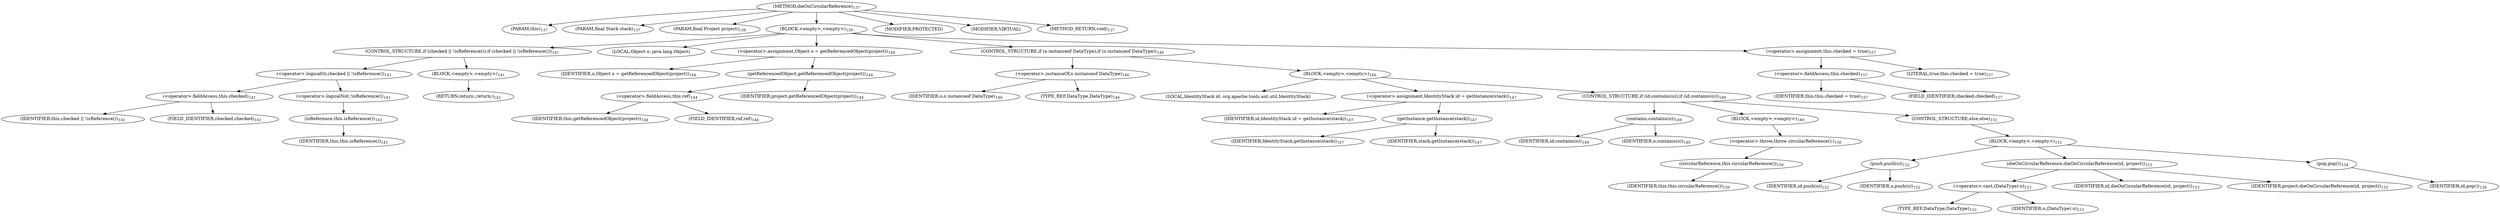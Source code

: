 digraph "dieOnCircularReference" {  
"143" [label = <(METHOD,dieOnCircularReference)<SUB>137</SUB>> ]
"16" [label = <(PARAM,this)<SUB>137</SUB>> ]
"144" [label = <(PARAM,final Stack stack)<SUB>137</SUB>> ]
"145" [label = <(PARAM,final Project project)<SUB>138</SUB>> ]
"146" [label = <(BLOCK,&lt;empty&gt;,&lt;empty&gt;)<SUB>139</SUB>> ]
"147" [label = <(CONTROL_STRUCTURE,if (checked || !isReference()),if (checked || !isReference()))<SUB>141</SUB>> ]
"148" [label = <(&lt;operator&gt;.logicalOr,checked || !isReference())<SUB>141</SUB>> ]
"149" [label = <(&lt;operator&gt;.fieldAccess,this.checked)<SUB>141</SUB>> ]
"150" [label = <(IDENTIFIER,this,checked || !isReference())<SUB>141</SUB>> ]
"151" [label = <(FIELD_IDENTIFIER,checked,checked)<SUB>141</SUB>> ]
"152" [label = <(&lt;operator&gt;.logicalNot,!isReference())<SUB>141</SUB>> ]
"153" [label = <(isReference,this.isReference())<SUB>141</SUB>> ]
"15" [label = <(IDENTIFIER,this,this.isReference())<SUB>141</SUB>> ]
"154" [label = <(BLOCK,&lt;empty&gt;,&lt;empty&gt;)<SUB>141</SUB>> ]
"155" [label = <(RETURN,return;,return;)<SUB>142</SUB>> ]
"156" [label = <(LOCAL,Object o: java.lang.Object)> ]
"157" [label = <(&lt;operator&gt;.assignment,Object o = getReferencedObject(project))<SUB>144</SUB>> ]
"158" [label = <(IDENTIFIER,o,Object o = getReferencedObject(project))<SUB>144</SUB>> ]
"159" [label = <(getReferencedObject,getReferencedObject(project))<SUB>144</SUB>> ]
"160" [label = <(&lt;operator&gt;.fieldAccess,this.ref)<SUB>144</SUB>> ]
"161" [label = <(IDENTIFIER,this,getReferencedObject(project))<SUB>144</SUB>> ]
"162" [label = <(FIELD_IDENTIFIER,ref,ref)<SUB>144</SUB>> ]
"163" [label = <(IDENTIFIER,project,getReferencedObject(project))<SUB>144</SUB>> ]
"164" [label = <(CONTROL_STRUCTURE,if (o instanceof DataType),if (o instanceof DataType))<SUB>146</SUB>> ]
"165" [label = <(&lt;operator&gt;.instanceOf,o instanceof DataType)<SUB>146</SUB>> ]
"166" [label = <(IDENTIFIER,o,o instanceof DataType)<SUB>146</SUB>> ]
"167" [label = <(TYPE_REF,DataType,DataType)<SUB>146</SUB>> ]
"168" [label = <(BLOCK,&lt;empty&gt;,&lt;empty&gt;)<SUB>146</SUB>> ]
"169" [label = <(LOCAL,IdentityStack id: org.apache.tools.ant.util.IdentityStack)> ]
"170" [label = <(&lt;operator&gt;.assignment,IdentityStack id = getInstance(stack))<SUB>147</SUB>> ]
"171" [label = <(IDENTIFIER,id,IdentityStack id = getInstance(stack))<SUB>147</SUB>> ]
"172" [label = <(getInstance,getInstance(stack))<SUB>147</SUB>> ]
"173" [label = <(IDENTIFIER,IdentityStack,getInstance(stack))<SUB>147</SUB>> ]
"174" [label = <(IDENTIFIER,stack,getInstance(stack))<SUB>147</SUB>> ]
"175" [label = <(CONTROL_STRUCTURE,if (id.contains(o)),if (id.contains(o)))<SUB>149</SUB>> ]
"176" [label = <(contains,contains(o))<SUB>149</SUB>> ]
"177" [label = <(IDENTIFIER,id,contains(o))<SUB>149</SUB>> ]
"178" [label = <(IDENTIFIER,o,contains(o))<SUB>149</SUB>> ]
"179" [label = <(BLOCK,&lt;empty&gt;,&lt;empty&gt;)<SUB>149</SUB>> ]
"180" [label = <(&lt;operator&gt;.throw,throw circularReference();)<SUB>150</SUB>> ]
"181" [label = <(circularReference,this.circularReference())<SUB>150</SUB>> ]
"17" [label = <(IDENTIFIER,this,this.circularReference())<SUB>150</SUB>> ]
"182" [label = <(CONTROL_STRUCTURE,else,else)<SUB>151</SUB>> ]
"183" [label = <(BLOCK,&lt;empty&gt;,&lt;empty&gt;)<SUB>151</SUB>> ]
"184" [label = <(push,push(o))<SUB>152</SUB>> ]
"185" [label = <(IDENTIFIER,id,push(o))<SUB>152</SUB>> ]
"186" [label = <(IDENTIFIER,o,push(o))<SUB>152</SUB>> ]
"187" [label = <(dieOnCircularReference,dieOnCircularReference(id, project))<SUB>153</SUB>> ]
"188" [label = <(&lt;operator&gt;.cast,(DataType) o)<SUB>153</SUB>> ]
"189" [label = <(TYPE_REF,DataType,DataType)<SUB>153</SUB>> ]
"190" [label = <(IDENTIFIER,o,(DataType) o)<SUB>153</SUB>> ]
"191" [label = <(IDENTIFIER,id,dieOnCircularReference(id, project))<SUB>153</SUB>> ]
"192" [label = <(IDENTIFIER,project,dieOnCircularReference(id, project))<SUB>153</SUB>> ]
"193" [label = <(pop,pop())<SUB>154</SUB>> ]
"194" [label = <(IDENTIFIER,id,pop())<SUB>154</SUB>> ]
"195" [label = <(&lt;operator&gt;.assignment,this.checked = true)<SUB>157</SUB>> ]
"196" [label = <(&lt;operator&gt;.fieldAccess,this.checked)<SUB>157</SUB>> ]
"197" [label = <(IDENTIFIER,this,this.checked = true)<SUB>157</SUB>> ]
"198" [label = <(FIELD_IDENTIFIER,checked,checked)<SUB>157</SUB>> ]
"199" [label = <(LITERAL,true,this.checked = true)<SUB>157</SUB>> ]
"200" [label = <(MODIFIER,PROTECTED)> ]
"201" [label = <(MODIFIER,VIRTUAL)> ]
"202" [label = <(METHOD_RETURN,void)<SUB>137</SUB>> ]
  "143" -> "16" 
  "143" -> "144" 
  "143" -> "145" 
  "143" -> "146" 
  "143" -> "200" 
  "143" -> "201" 
  "143" -> "202" 
  "146" -> "147" 
  "146" -> "156" 
  "146" -> "157" 
  "146" -> "164" 
  "146" -> "195" 
  "147" -> "148" 
  "147" -> "154" 
  "148" -> "149" 
  "148" -> "152" 
  "149" -> "150" 
  "149" -> "151" 
  "152" -> "153" 
  "153" -> "15" 
  "154" -> "155" 
  "157" -> "158" 
  "157" -> "159" 
  "159" -> "160" 
  "159" -> "163" 
  "160" -> "161" 
  "160" -> "162" 
  "164" -> "165" 
  "164" -> "168" 
  "165" -> "166" 
  "165" -> "167" 
  "168" -> "169" 
  "168" -> "170" 
  "168" -> "175" 
  "170" -> "171" 
  "170" -> "172" 
  "172" -> "173" 
  "172" -> "174" 
  "175" -> "176" 
  "175" -> "179" 
  "175" -> "182" 
  "176" -> "177" 
  "176" -> "178" 
  "179" -> "180" 
  "180" -> "181" 
  "181" -> "17" 
  "182" -> "183" 
  "183" -> "184" 
  "183" -> "187" 
  "183" -> "193" 
  "184" -> "185" 
  "184" -> "186" 
  "187" -> "188" 
  "187" -> "191" 
  "187" -> "192" 
  "188" -> "189" 
  "188" -> "190" 
  "193" -> "194" 
  "195" -> "196" 
  "195" -> "199" 
  "196" -> "197" 
  "196" -> "198" 
}

